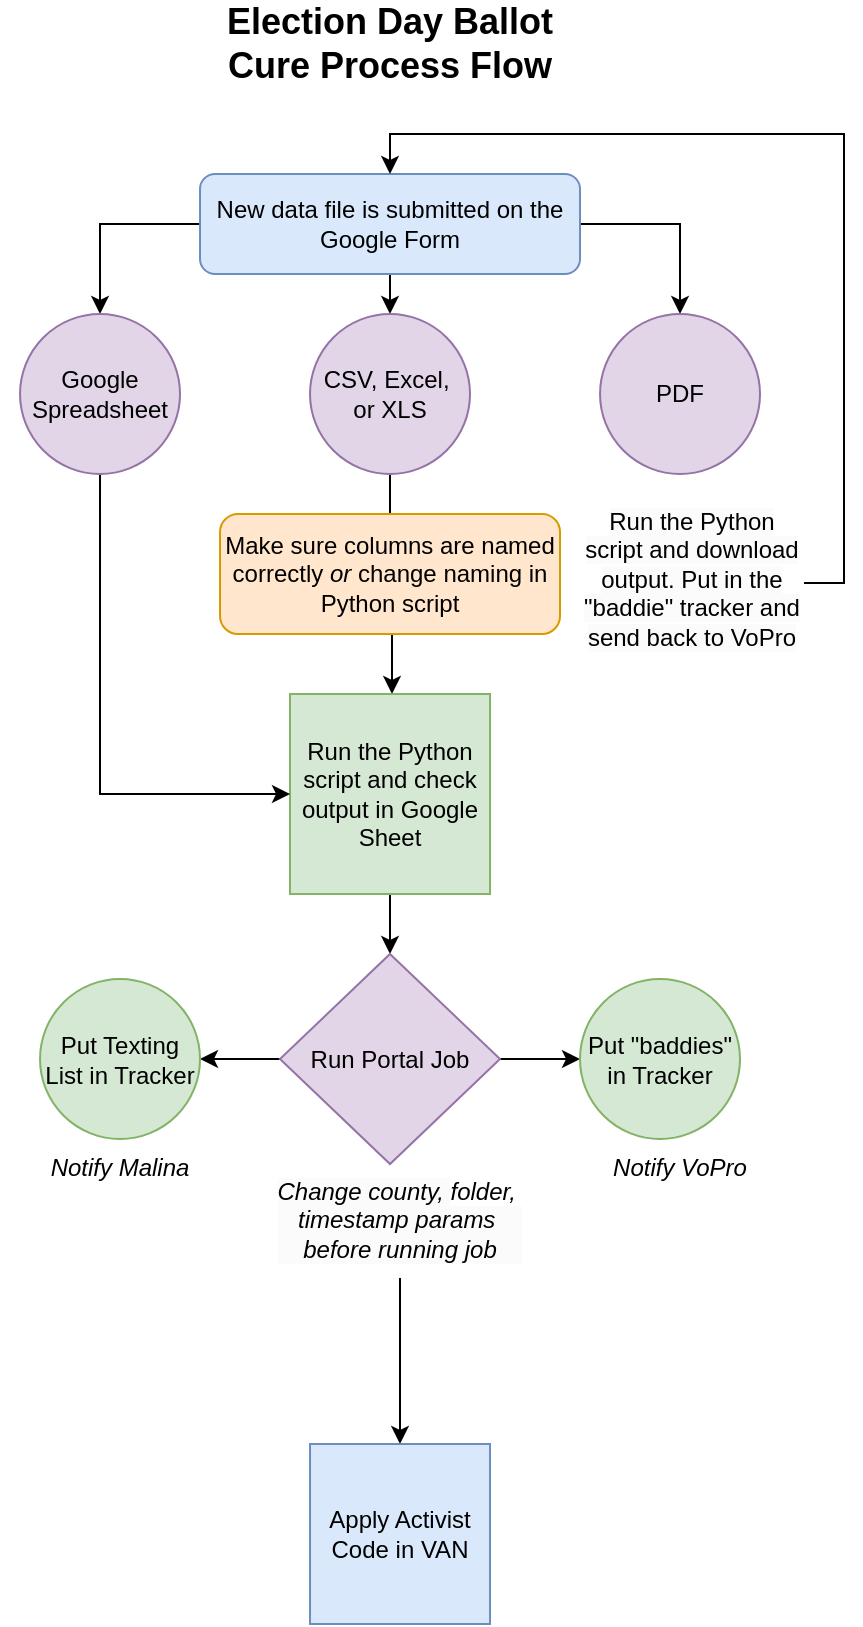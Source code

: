 <mxfile version="24.8.3">
  <diagram name="Page-1" id="iPxniwL-uj9Jycb2jcTf">
    <mxGraphModel dx="820" dy="549" grid="1" gridSize="10" guides="1" tooltips="1" connect="1" arrows="1" fold="1" page="1" pageScale="1" pageWidth="550" pageHeight="900" math="0" shadow="0">
      <root>
        <mxCell id="0" />
        <mxCell id="1" parent="0" />
        <mxCell id="ITI4MnM3E74FtWf_5-Pb-8" style="edgeStyle=orthogonalEdgeStyle;rounded=0;orthogonalLoop=1;jettySize=auto;html=1;exitX=0.5;exitY=1;exitDx=0;exitDy=0;entryX=0.5;entryY=0;entryDx=0;entryDy=0;" edge="1" parent="1" source="ITI4MnM3E74FtWf_5-Pb-1" target="ITI4MnM3E74FtWf_5-Pb-5">
          <mxGeometry relative="1" as="geometry" />
        </mxCell>
        <mxCell id="ITI4MnM3E74FtWf_5-Pb-22" style="edgeStyle=orthogonalEdgeStyle;rounded=0;orthogonalLoop=1;jettySize=auto;html=1;entryX=0.5;entryY=0;entryDx=0;entryDy=0;" edge="1" parent="1" source="ITI4MnM3E74FtWf_5-Pb-1" target="ITI4MnM3E74FtWf_5-Pb-20">
          <mxGeometry relative="1" as="geometry" />
        </mxCell>
        <mxCell id="ITI4MnM3E74FtWf_5-Pb-23" style="edgeStyle=orthogonalEdgeStyle;rounded=0;orthogonalLoop=1;jettySize=auto;html=1;exitX=1;exitY=0.5;exitDx=0;exitDy=0;" edge="1" parent="1" source="ITI4MnM3E74FtWf_5-Pb-1" target="ITI4MnM3E74FtWf_5-Pb-6">
          <mxGeometry relative="1" as="geometry" />
        </mxCell>
        <mxCell id="ITI4MnM3E74FtWf_5-Pb-1" value="New data file is submitted on the Google Form" style="rounded=1;whiteSpace=wrap;html=1;fillColor=#dae8fc;strokeColor=#6c8ebf;" vertex="1" parent="1">
          <mxGeometry x="170.01" y="112" width="190" height="50" as="geometry" />
        </mxCell>
        <mxCell id="ITI4MnM3E74FtWf_5-Pb-14" style="edgeStyle=orthogonalEdgeStyle;rounded=0;orthogonalLoop=1;jettySize=auto;html=1;exitX=0.5;exitY=1;exitDx=0;exitDy=0;entryX=0.5;entryY=0;entryDx=0;entryDy=0;" edge="1" parent="1" source="ITI4MnM3E74FtWf_5-Pb-5" target="ITI4MnM3E74FtWf_5-Pb-18">
          <mxGeometry relative="1" as="geometry">
            <mxPoint x="265.01" y="392" as="targetPoint" />
            <Array as="points">
              <mxPoint x="265.01" y="327" />
              <mxPoint x="266.01" y="327" />
            </Array>
          </mxGeometry>
        </mxCell>
        <mxCell id="ITI4MnM3E74FtWf_5-Pb-5" value="CSV, Excel,&amp;nbsp;&lt;div&gt;or XLS&lt;/div&gt;" style="ellipse;whiteSpace=wrap;html=1;aspect=fixed;fillColor=#e1d5e7;strokeColor=#9673a6;" vertex="1" parent="1">
          <mxGeometry x="225" y="182" width="80" height="80" as="geometry" />
        </mxCell>
        <mxCell id="ITI4MnM3E74FtWf_5-Pb-6" value="PDF" style="ellipse;whiteSpace=wrap;html=1;aspect=fixed;fillColor=#e1d5e7;strokeColor=#9673a6;" vertex="1" parent="1">
          <mxGeometry x="370.01" y="182" width="80" height="80" as="geometry" />
        </mxCell>
        <mxCell id="ITI4MnM3E74FtWf_5-Pb-41" style="edgeStyle=orthogonalEdgeStyle;rounded=0;orthogonalLoop=1;jettySize=auto;html=1;exitX=0.5;exitY=1;exitDx=0;exitDy=0;entryX=0.5;entryY=0;entryDx=0;entryDy=0;" edge="1" parent="1" source="ITI4MnM3E74FtWf_5-Pb-18" target="ITI4MnM3E74FtWf_5-Pb-32">
          <mxGeometry relative="1" as="geometry" />
        </mxCell>
        <mxCell id="ITI4MnM3E74FtWf_5-Pb-18" value="&lt;div&gt;Run the Python script and check output in Google Sheet&lt;/div&gt;" style="whiteSpace=wrap;html=1;aspect=fixed;fillColor=#d5e8d4;strokeColor=#82b366;" vertex="1" parent="1">
          <mxGeometry x="215.01" y="372" width="100" height="100" as="geometry" />
        </mxCell>
        <mxCell id="ITI4MnM3E74FtWf_5-Pb-19" value="Make sure columns are named correctly&amp;nbsp;&lt;i&gt;or&amp;nbsp;&lt;/i&gt;change naming in Python script" style="rounded=1;whiteSpace=wrap;html=1;fillColor=#ffe6cc;strokeColor=#d79b00;" vertex="1" parent="1">
          <mxGeometry x="180.01" y="282" width="170" height="60" as="geometry" />
        </mxCell>
        <mxCell id="ITI4MnM3E74FtWf_5-Pb-25" style="edgeStyle=orthogonalEdgeStyle;rounded=0;orthogonalLoop=1;jettySize=auto;html=1;exitX=0.5;exitY=1;exitDx=0;exitDy=0;entryX=0;entryY=0.5;entryDx=0;entryDy=0;" edge="1" parent="1" source="ITI4MnM3E74FtWf_5-Pb-20" target="ITI4MnM3E74FtWf_5-Pb-18">
          <mxGeometry relative="1" as="geometry" />
        </mxCell>
        <mxCell id="ITI4MnM3E74FtWf_5-Pb-20" value="Google Spreadsheet" style="ellipse;whiteSpace=wrap;html=1;aspect=fixed;fillColor=#e1d5e7;strokeColor=#9673a6;" vertex="1" parent="1">
          <mxGeometry x="80.01" y="182" width="80" height="80" as="geometry" />
        </mxCell>
        <mxCell id="ITI4MnM3E74FtWf_5-Pb-47" style="edgeStyle=orthogonalEdgeStyle;rounded=0;orthogonalLoop=1;jettySize=auto;html=1;exitX=1;exitY=0.5;exitDx=0;exitDy=0;entryX=0.5;entryY=0;entryDx=0;entryDy=0;" edge="1" parent="1" source="ITI4MnM3E74FtWf_5-Pb-28" target="ITI4MnM3E74FtWf_5-Pb-1">
          <mxGeometry relative="1" as="geometry" />
        </mxCell>
        <mxCell id="ITI4MnM3E74FtWf_5-Pb-28" value="&lt;span style=&quot;color: rgb(0, 0, 0); font-family: Helvetica; font-size: 12px; font-style: normal; font-variant-ligatures: normal; font-variant-caps: normal; font-weight: 400; letter-spacing: normal; orphans: 2; text-indent: 0px; text-transform: none; widows: 2; word-spacing: 0px; -webkit-text-stroke-width: 0px; white-space: normal; background-color: rgb(251, 251, 251); text-decoration-thickness: initial; text-decoration-style: initial; text-decoration-color: initial; float: none; display: inline !important;&quot;&gt;Run the Python script and download output. Put in the &quot;baddie&quot; tracker and send back to VoPro&lt;/span&gt;" style="text;whiteSpace=wrap;html=1;align=center;" vertex="1" parent="1">
          <mxGeometry x="360.01" y="272" width="112" height="89" as="geometry" />
        </mxCell>
        <mxCell id="ITI4MnM3E74FtWf_5-Pb-42" style="edgeStyle=orthogonalEdgeStyle;rounded=0;orthogonalLoop=1;jettySize=auto;html=1;exitX=0;exitY=0.5;exitDx=0;exitDy=0;entryX=1;entryY=0.5;entryDx=0;entryDy=0;" edge="1" parent="1" source="ITI4MnM3E74FtWf_5-Pb-32" target="ITI4MnM3E74FtWf_5-Pb-38">
          <mxGeometry relative="1" as="geometry" />
        </mxCell>
        <mxCell id="ITI4MnM3E74FtWf_5-Pb-43" style="edgeStyle=orthogonalEdgeStyle;rounded=0;orthogonalLoop=1;jettySize=auto;html=1;exitX=1;exitY=0.5;exitDx=0;exitDy=0;" edge="1" parent="1" source="ITI4MnM3E74FtWf_5-Pb-32" target="ITI4MnM3E74FtWf_5-Pb-39">
          <mxGeometry relative="1" as="geometry" />
        </mxCell>
        <mxCell id="ITI4MnM3E74FtWf_5-Pb-32" value="Run Portal Job" style="rhombus;whiteSpace=wrap;html=1;fillColor=#e1d5e7;strokeColor=#9673a6;" vertex="1" parent="1">
          <mxGeometry x="210" y="502" width="110" height="105" as="geometry" />
        </mxCell>
        <mxCell id="ITI4MnM3E74FtWf_5-Pb-48" style="edgeStyle=orthogonalEdgeStyle;rounded=0;orthogonalLoop=1;jettySize=auto;html=1;exitX=0.5;exitY=1;exitDx=0;exitDy=0;" edge="1" parent="1">
          <mxGeometry relative="1" as="geometry">
            <mxPoint x="270" y="747" as="targetPoint" />
            <mxPoint x="270.005" y="664" as="sourcePoint" />
          </mxGeometry>
        </mxCell>
        <mxCell id="ITI4MnM3E74FtWf_5-Pb-35" value="&lt;span style=&quot;forced-color-adjust: none; color: rgb(0, 0, 0); font-family: Helvetica; font-size: 12px; font-variant-ligatures: normal; font-variant-caps: normal; font-weight: 400; letter-spacing: normal; orphans: 2; text-indent: 0px; text-transform: none; widows: 2; word-spacing: 0px; -webkit-text-stroke-width: 0px; white-space: nowrap; background-color: rgb(251, 251, 251); text-decoration-thickness: initial; text-decoration-style: initial; text-decoration-color: initial;&quot;&gt;Change county,&amp;nbsp;&lt;/span&gt;&lt;span style=&quot;text-wrap-mode: nowrap;&quot;&gt;folder,&amp;nbsp;&lt;/span&gt;&lt;div style=&quot;forced-color-adjust: none; color: rgb(0, 0, 0); font-family: Helvetica; font-size: 12px; font-variant-ligatures: normal; font-variant-caps: normal; font-weight: 400; letter-spacing: normal; orphans: 2; text-indent: 0px; text-transform: none; widows: 2; word-spacing: 0px; -webkit-text-stroke-width: 0px; white-space: normal; background-color: rgb(251, 251, 251); text-decoration-thickness: initial; text-decoration-style: initial; text-decoration-color: initial;&quot;&gt;&lt;div style=&quot;forced-color-adjust: none; text-wrap-mode: nowrap;&quot;&gt;timestamp&amp;nbsp;&lt;span style=&quot;forced-color-adjust: none; background-color: initial;&quot;&gt;params&amp;nbsp;&lt;/span&gt;&lt;/div&gt;&lt;div style=&quot;forced-color-adjust: none; text-wrap-mode: nowrap;&quot;&gt;&lt;span style=&quot;forced-color-adjust: none; background-color: initial;&quot;&gt;before&amp;nbsp;&lt;/span&gt;&lt;span style=&quot;forced-color-adjust: none; background-color: initial;&quot;&gt;running job&lt;/span&gt;&lt;/div&gt;&lt;/div&gt;" style="text;whiteSpace=wrap;html=1;align=center;fontStyle=2" vertex="1" parent="1">
          <mxGeometry x="210" y="607" width="120.01" height="60" as="geometry" />
        </mxCell>
        <mxCell id="ITI4MnM3E74FtWf_5-Pb-38" value="Put Texting List in Tracker" style="ellipse;whiteSpace=wrap;html=1;aspect=fixed;fillColor=#d5e8d4;strokeColor=#82b366;" vertex="1" parent="1">
          <mxGeometry x="90.01" y="514.5" width="80" height="80" as="geometry" />
        </mxCell>
        <mxCell id="ITI4MnM3E74FtWf_5-Pb-39" value="Put &quot;baddies&quot; in Tracker" style="ellipse;whiteSpace=wrap;html=1;aspect=fixed;fillColor=#d5e8d4;strokeColor=#82b366;" vertex="1" parent="1">
          <mxGeometry x="360" y="514.5" width="80" height="80" as="geometry" />
        </mxCell>
        <mxCell id="ITI4MnM3E74FtWf_5-Pb-44" value="&lt;span style=&quot;text-wrap-mode: nowrap;&quot;&gt;Notify Malina&lt;/span&gt;" style="text;whiteSpace=wrap;html=1;align=center;fontStyle=2" vertex="1" parent="1">
          <mxGeometry x="70" y="594.5" width="120.01" height="60" as="geometry" />
        </mxCell>
        <mxCell id="ITI4MnM3E74FtWf_5-Pb-45" value="&lt;span style=&quot;text-wrap-mode: nowrap;&quot;&gt;Notify VoPro&lt;/span&gt;" style="text;whiteSpace=wrap;html=1;align=center;fontStyle=2" vertex="1" parent="1">
          <mxGeometry x="350" y="594.5" width="120.01" height="60" as="geometry" />
        </mxCell>
        <mxCell id="ITI4MnM3E74FtWf_5-Pb-46" value="Election Day Ballot Cure Process Flow" style="text;html=1;align=center;verticalAlign=middle;whiteSpace=wrap;rounded=0;fontSize=18;fontStyle=1" vertex="1" parent="1">
          <mxGeometry x="170" y="32" width="190" height="30" as="geometry" />
        </mxCell>
        <mxCell id="ITI4MnM3E74FtWf_5-Pb-50" value="Apply Activist Code in VAN" style="whiteSpace=wrap;html=1;aspect=fixed;fillColor=#dae8fc;strokeColor=#6c8ebf;" vertex="1" parent="1">
          <mxGeometry x="225.01" y="747" width="90" height="90" as="geometry" />
        </mxCell>
      </root>
    </mxGraphModel>
  </diagram>
</mxfile>
